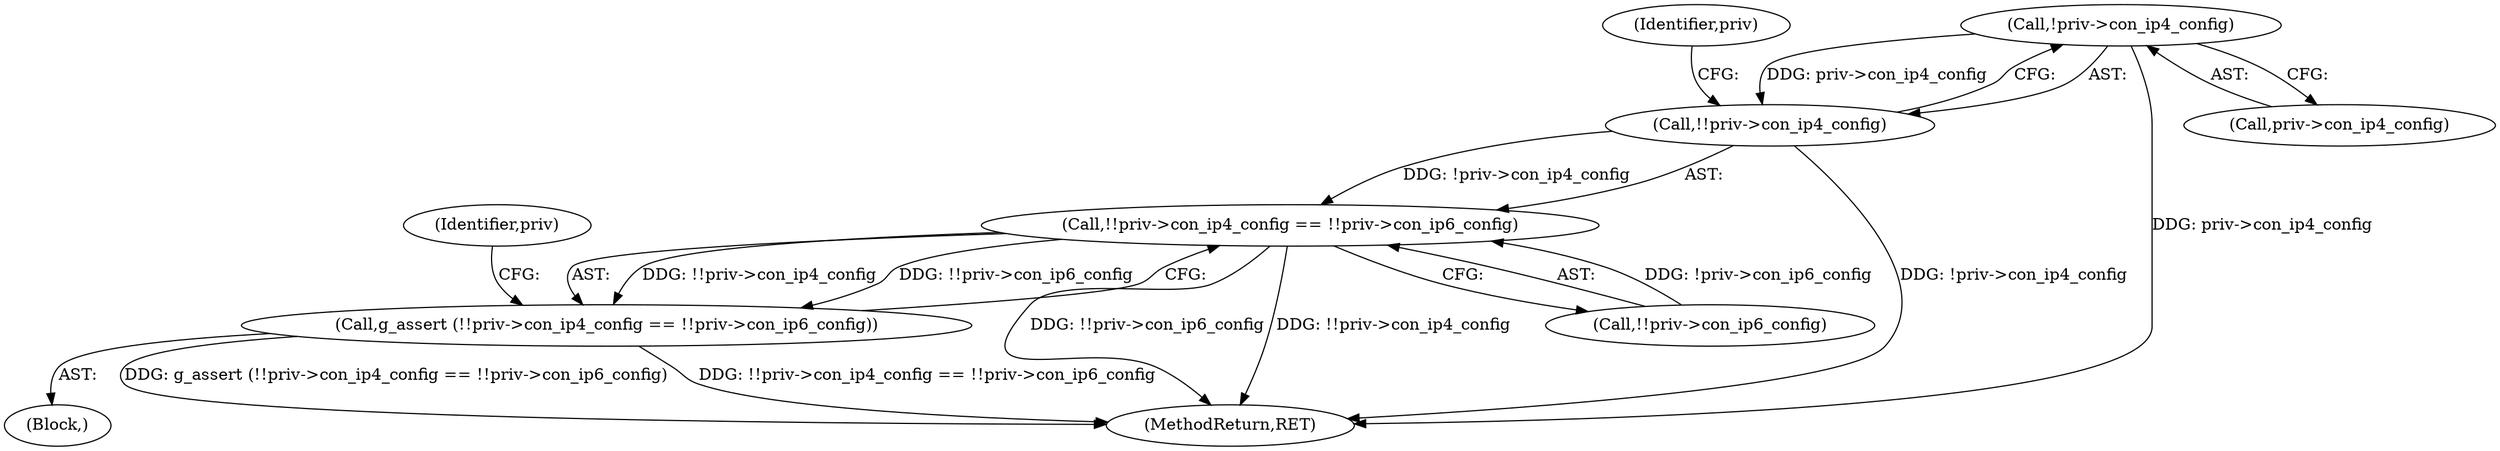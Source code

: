 digraph "0_NetworkManager_d5fc88e573fa58b93034b04d35a2454f5d28cad9@pointer" {
"1004617" [label="(Call,!priv->con_ip4_config)"];
"1004616" [label="(Call,!!priv->con_ip4_config)"];
"1004615" [label="(Call,!!priv->con_ip4_config == !!priv->con_ip6_config)"];
"1004614" [label="(Call,g_assert (!!priv->con_ip4_config == !!priv->con_ip6_config))"];
"1004616" [label="(Call,!!priv->con_ip4_config)"];
"1004602" [label="(Block,)"];
"1004618" [label="(Call,priv->con_ip4_config)"];
"1004615" [label="(Call,!!priv->con_ip4_config == !!priv->con_ip6_config)"];
"1004624" [label="(Identifier,priv)"];
"1007368" [label="(MethodReturn,RET)"];
"1004621" [label="(Call,!!priv->con_ip6_config)"];
"1004628" [label="(Identifier,priv)"];
"1004614" [label="(Call,g_assert (!!priv->con_ip4_config == !!priv->con_ip6_config))"];
"1004617" [label="(Call,!priv->con_ip4_config)"];
"1004617" -> "1004616"  [label="AST: "];
"1004617" -> "1004618"  [label="CFG: "];
"1004618" -> "1004617"  [label="AST: "];
"1004616" -> "1004617"  [label="CFG: "];
"1004617" -> "1007368"  [label="DDG: priv->con_ip4_config"];
"1004617" -> "1004616"  [label="DDG: priv->con_ip4_config"];
"1004616" -> "1004615"  [label="AST: "];
"1004624" -> "1004616"  [label="CFG: "];
"1004616" -> "1007368"  [label="DDG: !priv->con_ip4_config"];
"1004616" -> "1004615"  [label="DDG: !priv->con_ip4_config"];
"1004615" -> "1004614"  [label="AST: "];
"1004615" -> "1004621"  [label="CFG: "];
"1004621" -> "1004615"  [label="AST: "];
"1004614" -> "1004615"  [label="CFG: "];
"1004615" -> "1007368"  [label="DDG: !!priv->con_ip6_config"];
"1004615" -> "1007368"  [label="DDG: !!priv->con_ip4_config"];
"1004615" -> "1004614"  [label="DDG: !!priv->con_ip4_config"];
"1004615" -> "1004614"  [label="DDG: !!priv->con_ip6_config"];
"1004621" -> "1004615"  [label="DDG: !priv->con_ip6_config"];
"1004614" -> "1004602"  [label="AST: "];
"1004628" -> "1004614"  [label="CFG: "];
"1004614" -> "1007368"  [label="DDG: !!priv->con_ip4_config == !!priv->con_ip6_config"];
"1004614" -> "1007368"  [label="DDG: g_assert (!!priv->con_ip4_config == !!priv->con_ip6_config)"];
}
